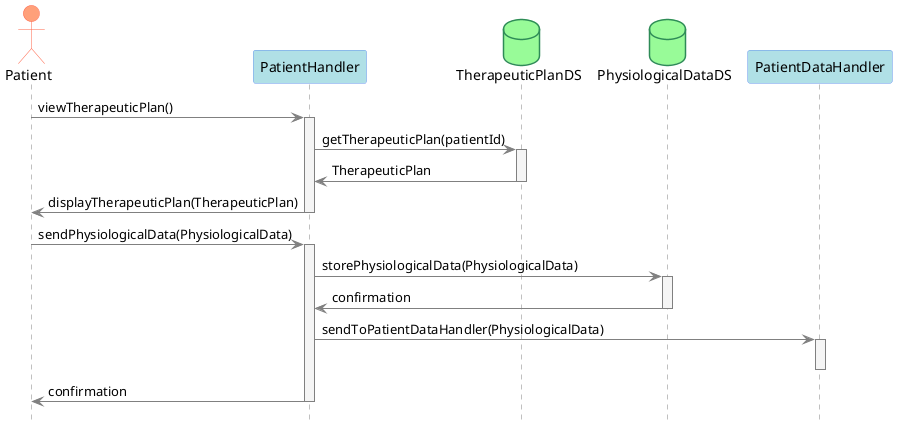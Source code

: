 @startuml patient_handler

skinparam sequence {
  ArrowColor Gray
  LifeLineBorderColor Gray
  LifeLineBackgroundColor WhiteSmoke

  ActorBorderColor Tomato
  ActorBackgroundColor LightSalmon

  ParticipantBackgroundColor PowderBlue
  ParticipantBorderColor CornflowerBlue
}
skinparam DatabaseBorderColor SeaGreen
skinparam DatabaseBackgroundColor PaleGreen

hide footbox

actor Patient
participant PatientHandler as PH
database TherapeuticPlanDS
database PhysiologicalDataDS
participant PatientDataHandler as PDH

Patient -> PH ++ : viewTherapeuticPlan()
PH -> TherapeuticPlanDS ++ : getTherapeuticPlan(patientId)
PH <- TherapeuticPlanDS -- : TherapeuticPlan
PH -> Patient -- : displayTherapeuticPlan(TherapeuticPlan)

Patient -> PH ++ : sendPhysiologicalData(PhysiologicalData)

PH -> PhysiologicalDataDS ++ : storePhysiologicalData(PhysiologicalData)
PH <- PhysiologicalDataDS -- : confirmation

PH -> PDH ++ : sendToPatientDataHandler(PhysiologicalData)
deactivate PDH
Patient <- PH -- : confirmation
